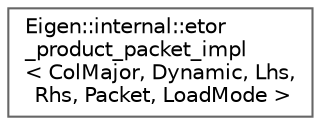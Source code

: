 digraph "Graphical Class Hierarchy"
{
 // LATEX_PDF_SIZE
  bgcolor="transparent";
  edge [fontname=Helvetica,fontsize=10,labelfontname=Helvetica,labelfontsize=10];
  node [fontname=Helvetica,fontsize=10,shape=box,height=0.2,width=0.4];
  rankdir="LR";
  Node0 [id="Node000000",label="Eigen::internal::etor\l_product_packet_impl\l\< ColMajor, Dynamic, Lhs,\l Rhs, Packet, LoadMode \>",height=0.2,width=0.4,color="grey40", fillcolor="white", style="filled",URL="$structEigen_1_1internal_1_1etor__product__packet__impl_3_01ColMajor_00_01Dynamic_00_01Lhs_00_01Rf721f6e5e83f71b7a32008b669f00304.html",tooltip=" "];
}
